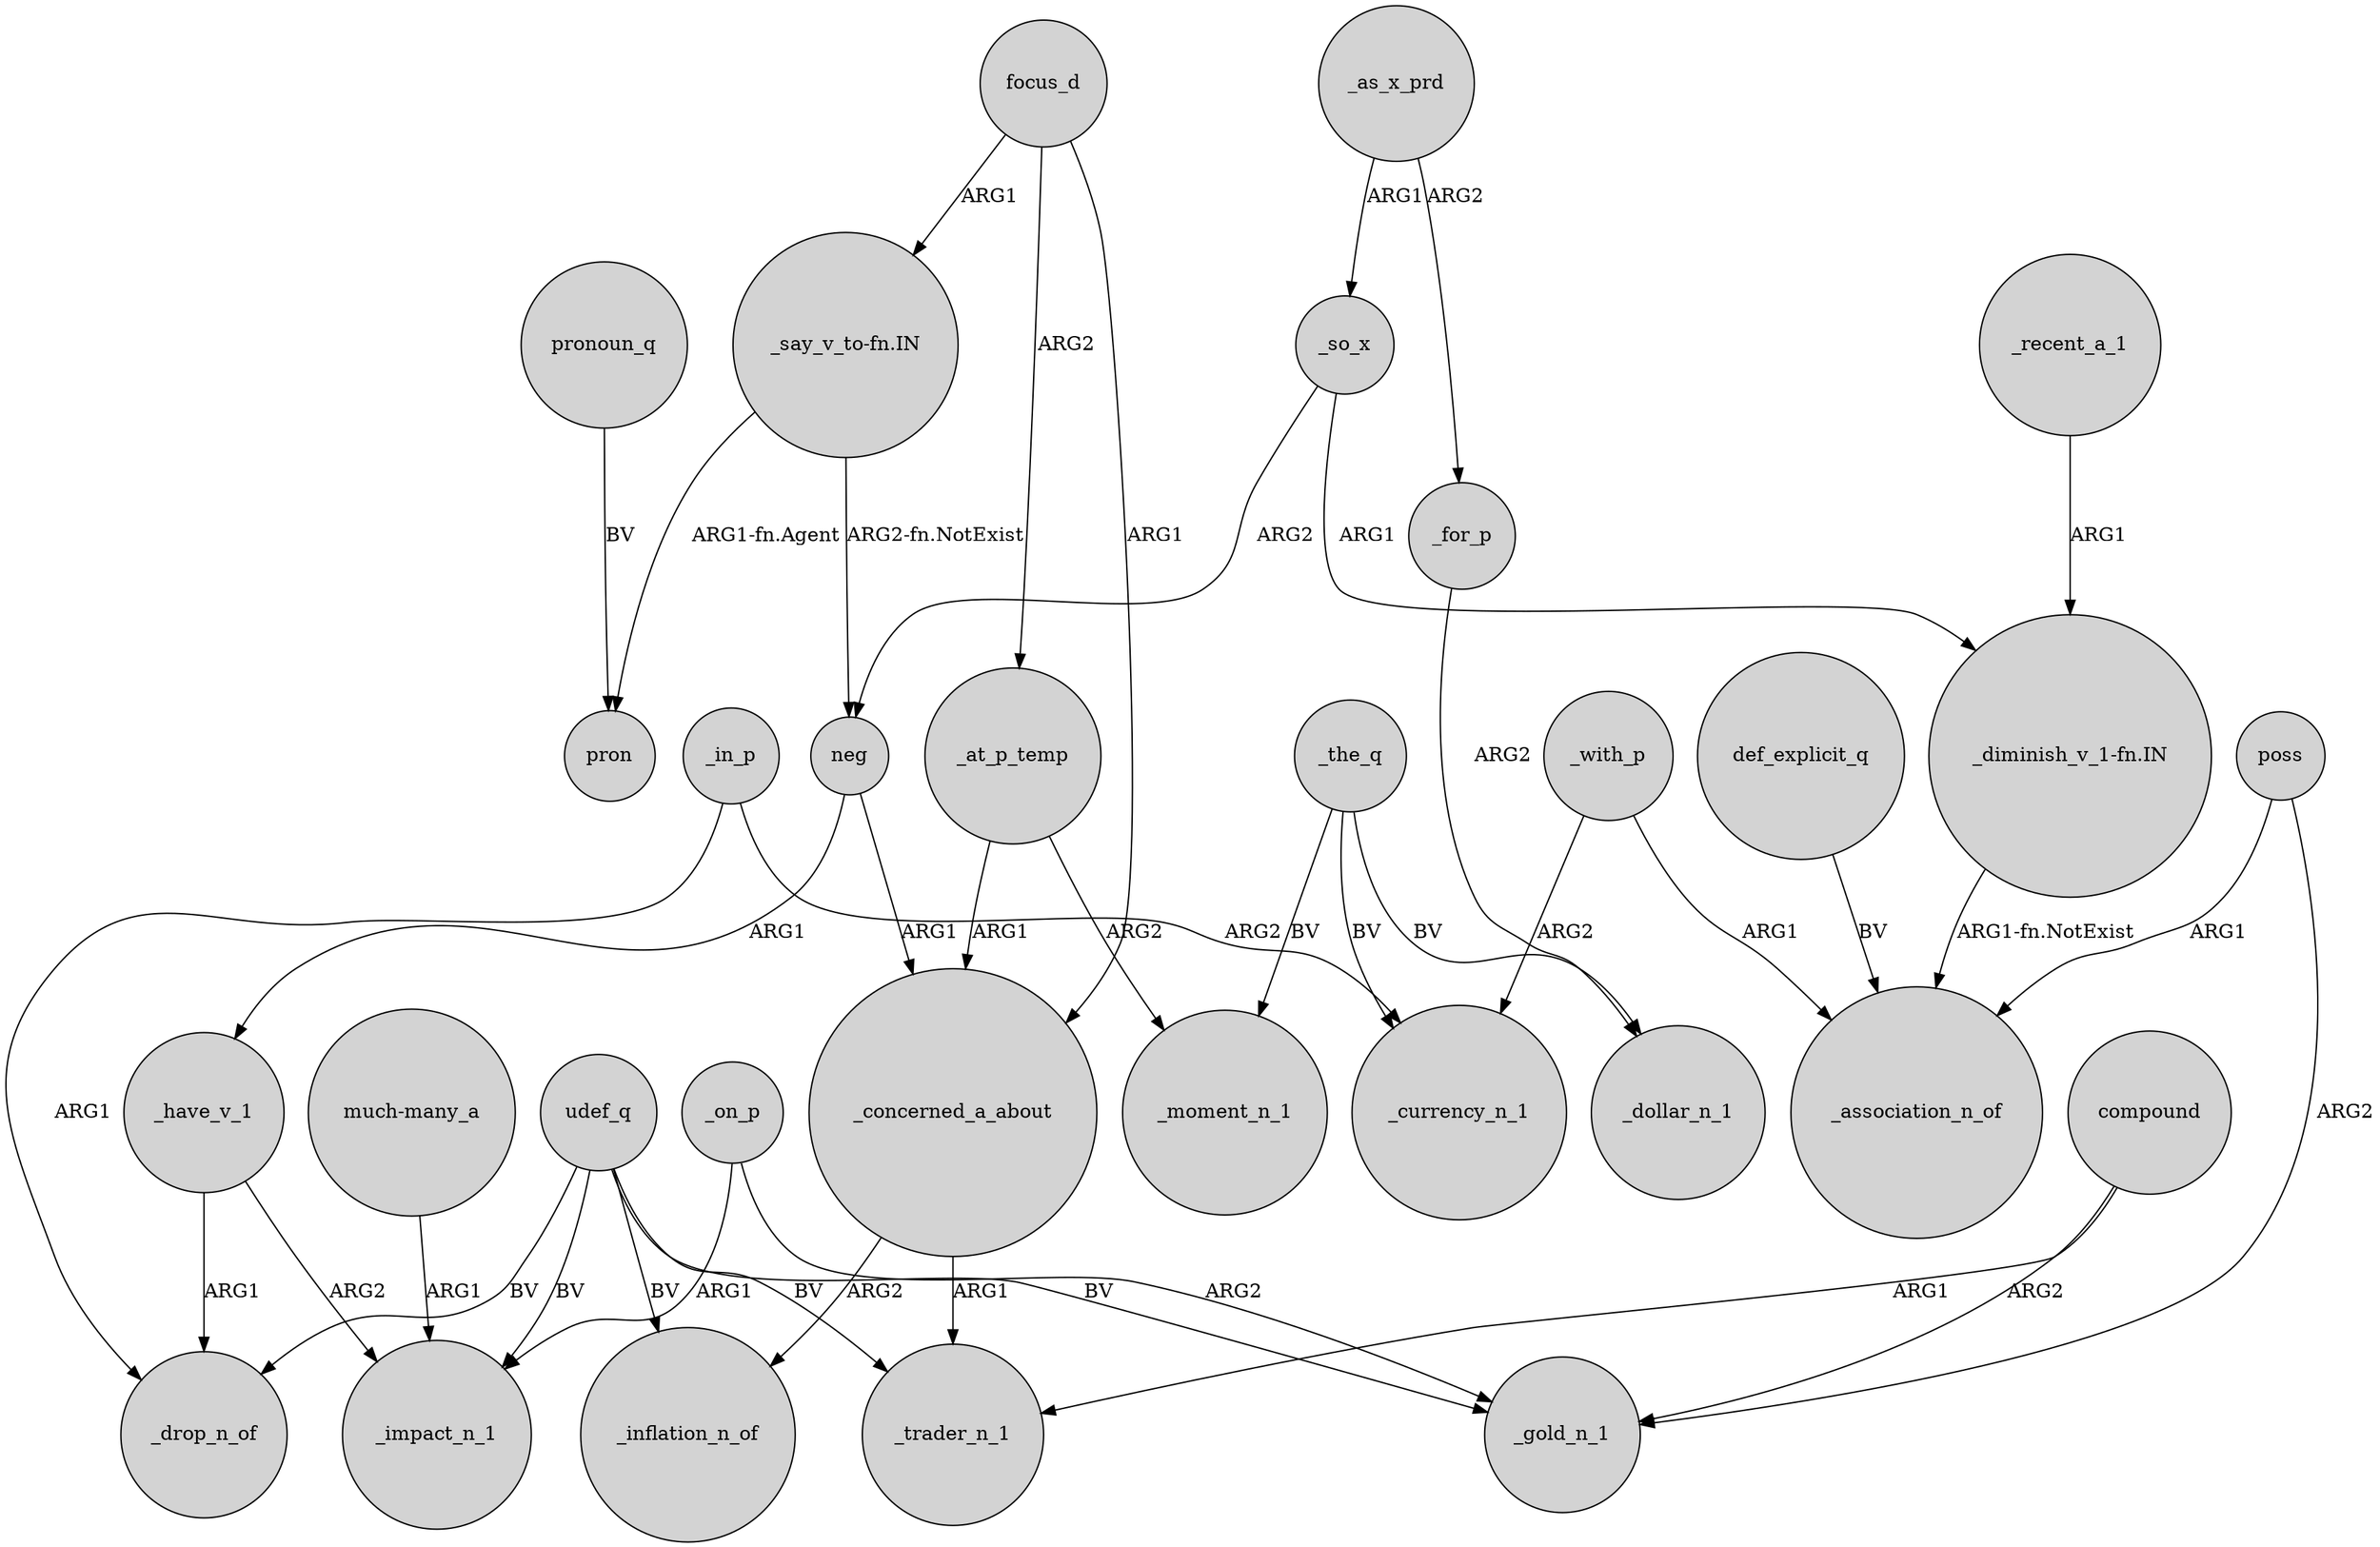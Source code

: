digraph {
	node [shape=circle style=filled]
	_at_p_temp -> _concerned_a_about [label=ARG1]
	focus_d -> _at_p_temp [label=ARG2]
	udef_q -> _impact_n_1 [label=BV]
	udef_q -> _inflation_n_of [label=BV]
	_so_x -> "_diminish_v_1-fn.IN" [label=ARG1]
	_with_p -> _association_n_of [label=ARG1]
	_for_p -> _dollar_n_1 [label=ARG2]
	udef_q -> _trader_n_1 [label=BV]
	_with_p -> _currency_n_1 [label=ARG2]
	_recent_a_1 -> "_diminish_v_1-fn.IN" [label=ARG1]
	_as_x_prd -> _for_p [label=ARG2]
	_in_p -> _drop_n_of [label=ARG1]
	_the_q -> _dollar_n_1 [label=BV]
	_so_x -> neg [label=ARG2]
	_concerned_a_about -> _inflation_n_of [label=ARG2]
	neg -> _concerned_a_about [label=ARG1]
	compound -> _gold_n_1 [label=ARG2]
	_have_v_1 -> _drop_n_of [label=ARG1]
	poss -> _association_n_of [label=ARG1]
	compound -> _trader_n_1 [label=ARG1]
	_on_p -> _gold_n_1 [label=ARG2]
	"much-many_a" -> _impact_n_1 [label=ARG1]
	pronoun_q -> pron [label=BV]
	_concerned_a_about -> _trader_n_1 [label=ARG1]
	udef_q -> _drop_n_of [label=BV]
	_at_p_temp -> _moment_n_1 [label=ARG2]
	udef_q -> _gold_n_1 [label=BV]
	_in_p -> _currency_n_1 [label=ARG2]
	poss -> _gold_n_1 [label=ARG2]
	"_diminish_v_1-fn.IN" -> _association_n_of [label="ARG1-fn.NotExist"]
	"_say_v_to-fn.IN" -> pron [label="ARG1-fn.Agent"]
	_on_p -> _impact_n_1 [label=ARG1]
	_have_v_1 -> _impact_n_1 [label=ARG2]
	_as_x_prd -> _so_x [label=ARG1]
	_the_q -> _moment_n_1 [label=BV]
	_the_q -> _currency_n_1 [label=BV]
	neg -> _have_v_1 [label=ARG1]
	"_say_v_to-fn.IN" -> neg [label="ARG2-fn.NotExist"]
	focus_d -> "_say_v_to-fn.IN" [label=ARG1]
	focus_d -> _concerned_a_about [label=ARG1]
	def_explicit_q -> _association_n_of [label=BV]
}
